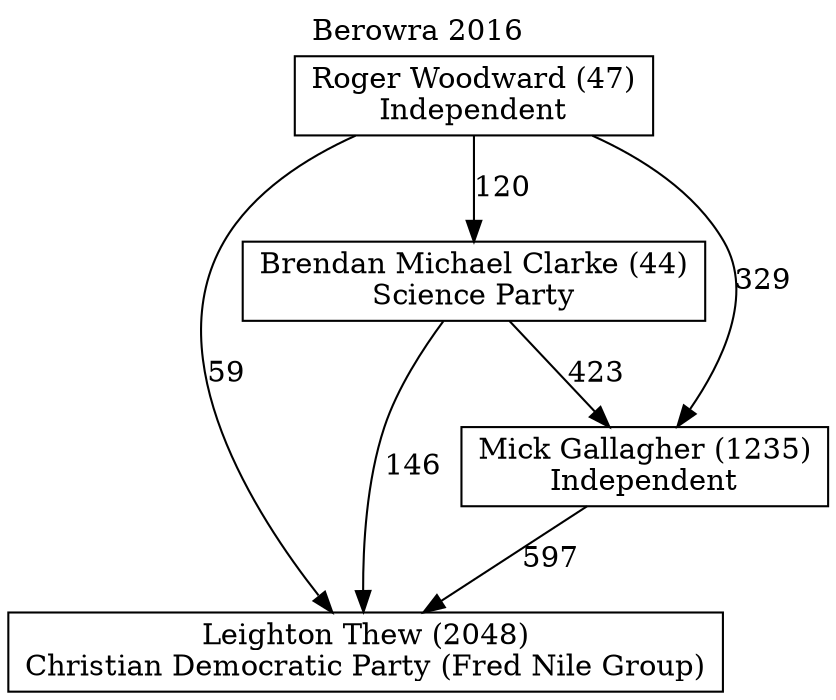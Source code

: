 // House preference flow
digraph "Leighton Thew (2048)_Berowra_2016" {
	graph [label="Berowra 2016" labelloc=t mclimit=10]
	node [shape=box]
	"Brendan Michael Clarke (44)" [label="Brendan Michael Clarke (44)
Science Party"]
	"Leighton Thew (2048)" [label="Leighton Thew (2048)
Christian Democratic Party (Fred Nile Group)"]
	"Mick Gallagher (1235)" [label="Mick Gallagher (1235)
Independent"]
	"Roger Woodward (47)" [label="Roger Woodward (47)
Independent"]
	"Roger Woodward (47)" -> "Leighton Thew (2048)" [label=59]
	"Roger Woodward (47)" -> "Brendan Michael Clarke (44)" [label=120]
	"Brendan Michael Clarke (44)" -> "Leighton Thew (2048)" [label=146]
	"Brendan Michael Clarke (44)" -> "Mick Gallagher (1235)" [label=423]
	"Mick Gallagher (1235)" -> "Leighton Thew (2048)" [label=597]
	"Roger Woodward (47)" -> "Mick Gallagher (1235)" [label=329]
}
